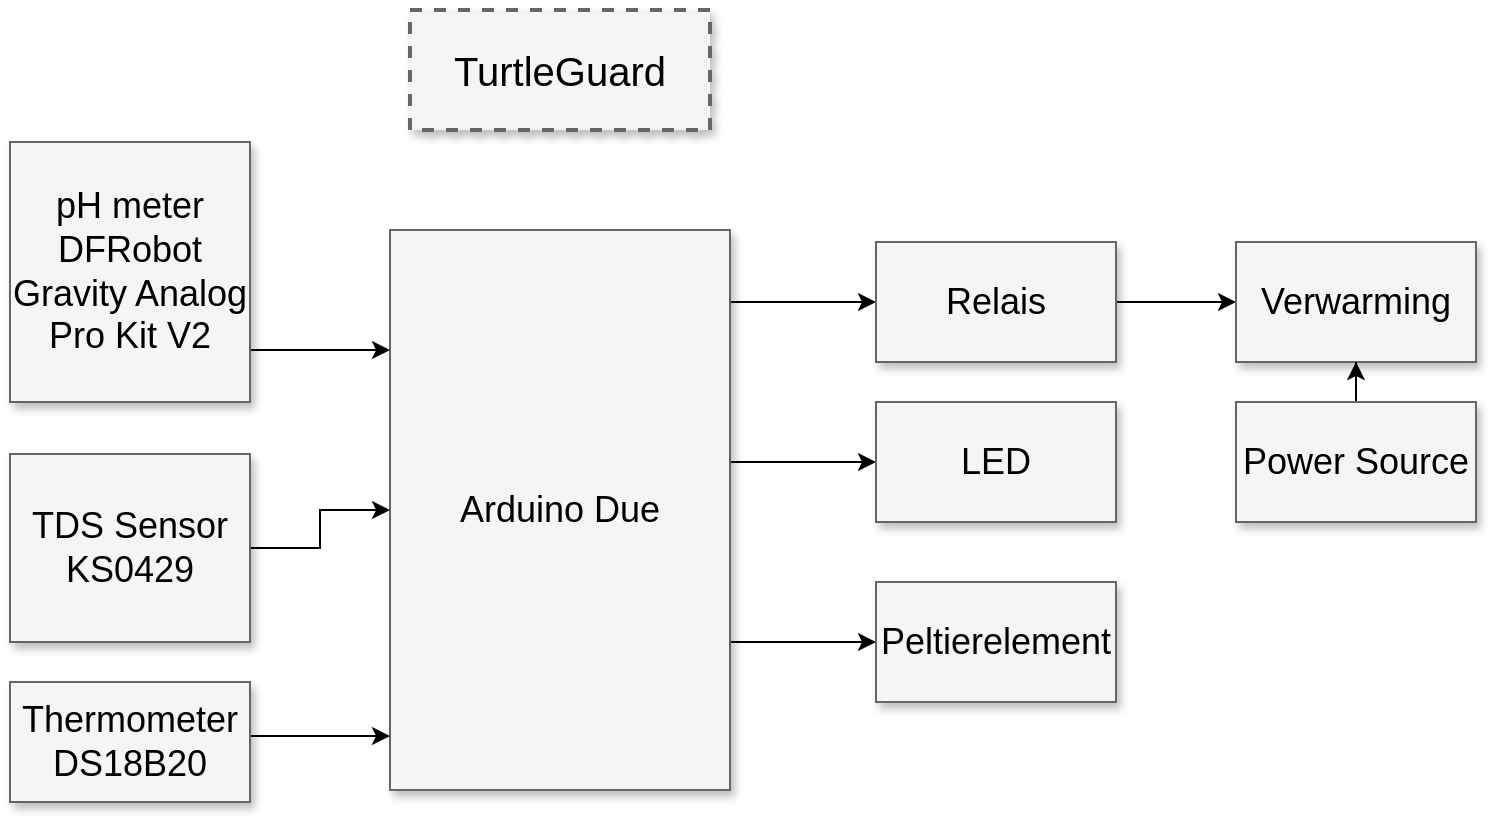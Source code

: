 <mxfile version="21.7.0" type="device">
  <diagram name="Page-1" id="90a13364-a465-7bf4-72fc-28e22215d7a0">
    <mxGraphModel dx="1195" dy="645" grid="1" gridSize="10" guides="1" tooltips="1" connect="1" arrows="1" fold="1" page="1" pageScale="1.5" pageWidth="1169" pageHeight="826" background="none" math="0" shadow="0">
      <root>
        <mxCell id="0" style=";html=1;" />
        <mxCell id="1" style=";html=1;" parent="0" />
        <mxCell id="3a17f1ce550125da-1" value="TurtleGuard" style="whiteSpace=wrap;html=1;shadow=1;fontSize=20;fillColor=#f5f5f5;strokeColor=#666666;strokeWidth=2;dashed=1;" parent="1" vertex="1">
          <mxGeometry x="797" y="344" width="150" height="60" as="geometry" />
        </mxCell>
        <mxCell id="3a17f1ce550125da-15" style="edgeStyle=elbowEdgeStyle;rounded=0;html=1;startArrow=none;startFill=0;jettySize=auto;orthogonalLoop=1;fontSize=18;elbow=vertical;" parent="1" source="3a17f1ce550125da-2" target="3a17f1ce550125da-6" edge="1">
          <mxGeometry relative="1" as="geometry" />
        </mxCell>
        <mxCell id="3a17f1ce550125da-16" style="edgeStyle=elbowEdgeStyle;rounded=0;html=1;startArrow=none;startFill=0;jettySize=auto;orthogonalLoop=1;fontSize=18;elbow=vertical;" parent="1" source="3a17f1ce550125da-2" target="3a17f1ce550125da-7" edge="1">
          <mxGeometry relative="1" as="geometry" />
        </mxCell>
        <mxCell id="KWyvjsb4G66wdRH7xVph-7" style="edgeStyle=orthogonalEdgeStyle;rounded=0;orthogonalLoop=1;jettySize=auto;html=1;" edge="1" parent="1" source="3a17f1ce550125da-2" target="KWyvjsb4G66wdRH7xVph-6">
          <mxGeometry relative="1" as="geometry">
            <Array as="points">
              <mxPoint x="990" y="660" />
              <mxPoint x="990" y="660" />
            </Array>
          </mxGeometry>
        </mxCell>
        <mxCell id="3a17f1ce550125da-2" value="Arduino Due" style="whiteSpace=wrap;html=1;shadow=1;fontSize=18;fillColor=#f5f5f5;strokeColor=#666666;" parent="1" vertex="1">
          <mxGeometry x="787" y="454" width="170" height="280" as="geometry" />
        </mxCell>
        <mxCell id="KWyvjsb4G66wdRH7xVph-3" style="edgeStyle=orthogonalEdgeStyle;rounded=0;orthogonalLoop=1;jettySize=auto;html=1;" edge="1" parent="1" source="3a17f1ce550125da-6" target="KWyvjsb4G66wdRH7xVph-2">
          <mxGeometry relative="1" as="geometry" />
        </mxCell>
        <mxCell id="3a17f1ce550125da-6" value="&lt;div&gt;Relais&lt;/div&gt;" style="whiteSpace=wrap;html=1;shadow=1;fontSize=18;fillColor=#f5f5f5;strokeColor=#666666;" parent="1" vertex="1">
          <mxGeometry x="1030" y="460" width="120" height="60" as="geometry" />
        </mxCell>
        <mxCell id="3a17f1ce550125da-7" value="LED" style="whiteSpace=wrap;html=1;shadow=1;fontSize=18;fillColor=#f5f5f5;strokeColor=#666666;" parent="1" vertex="1">
          <mxGeometry x="1030" y="540" width="120" height="60" as="geometry" />
        </mxCell>
        <mxCell id="3a17f1ce550125da-20" style="edgeStyle=elbowEdgeStyle;rounded=0;html=1;startArrow=none;startFill=0;jettySize=auto;orthogonalLoop=1;fontSize=18;elbow=vertical;" parent="1" source="3a17f1ce550125da-8" target="3a17f1ce550125da-2" edge="1">
          <mxGeometry relative="1" as="geometry">
            <Array as="points">
              <mxPoint x="757" y="514" />
            </Array>
          </mxGeometry>
        </mxCell>
        <mxCell id="3a17f1ce550125da-8" value="pH meter&lt;br&gt;DFRobot Gravity Analog Pro Kit V2" style="whiteSpace=wrap;html=1;shadow=1;fontSize=18;fillColor=#f5f5f5;strokeColor=#666666;" parent="1" vertex="1">
          <mxGeometry x="597" y="410" width="120" height="130" as="geometry" />
        </mxCell>
        <mxCell id="3a17f1ce550125da-21" style="edgeStyle=elbowEdgeStyle;rounded=0;html=1;startArrow=none;startFill=0;jettySize=auto;orthogonalLoop=1;fontSize=18;elbow=vertical;" parent="1" source="3a17f1ce550125da-9" target="3a17f1ce550125da-2" edge="1">
          <mxGeometry relative="1" as="geometry" />
        </mxCell>
        <mxCell id="3a17f1ce550125da-9" value="&lt;div&gt;Thermometer&lt;br&gt;DS18B20&lt;/div&gt;" style="whiteSpace=wrap;html=1;shadow=1;fontSize=18;fillColor=#f5f5f5;strokeColor=#666666;" parent="1" vertex="1">
          <mxGeometry x="597" y="680" width="120" height="60" as="geometry" />
        </mxCell>
        <mxCell id="KWyvjsb4G66wdRH7xVph-2" value="Verwarming" style="whiteSpace=wrap;html=1;shadow=1;fontSize=18;fillColor=#f5f5f5;strokeColor=#666666;" vertex="1" parent="1">
          <mxGeometry x="1210" y="460" width="120" height="60" as="geometry" />
        </mxCell>
        <mxCell id="KWyvjsb4G66wdRH7xVph-5" style="edgeStyle=orthogonalEdgeStyle;rounded=0;orthogonalLoop=1;jettySize=auto;html=1;" edge="1" parent="1" source="KWyvjsb4G66wdRH7xVph-4" target="KWyvjsb4G66wdRH7xVph-2">
          <mxGeometry relative="1" as="geometry" />
        </mxCell>
        <mxCell id="KWyvjsb4G66wdRH7xVph-4" value="Power Source" style="whiteSpace=wrap;html=1;shadow=1;fontSize=18;fillColor=#f5f5f5;strokeColor=#666666;" vertex="1" parent="1">
          <mxGeometry x="1210" y="540" width="120" height="60" as="geometry" />
        </mxCell>
        <mxCell id="KWyvjsb4G66wdRH7xVph-6" value="Peltierelement" style="whiteSpace=wrap;html=1;shadow=1;fontSize=18;fillColor=#f5f5f5;strokeColor=#666666;" vertex="1" parent="1">
          <mxGeometry x="1030" y="630" width="120" height="60" as="geometry" />
        </mxCell>
        <mxCell id="KWyvjsb4G66wdRH7xVph-9" style="edgeStyle=orthogonalEdgeStyle;rounded=0;orthogonalLoop=1;jettySize=auto;html=1;" edge="1" parent="1" source="KWyvjsb4G66wdRH7xVph-8" target="3a17f1ce550125da-2">
          <mxGeometry relative="1" as="geometry" />
        </mxCell>
        <mxCell id="KWyvjsb4G66wdRH7xVph-8" value="TDS Sensor&lt;br&gt;KS0429 " style="whiteSpace=wrap;html=1;shadow=1;fontSize=18;fillColor=#f5f5f5;strokeColor=#666666;" vertex="1" parent="1">
          <mxGeometry x="597" y="566" width="120" height="94" as="geometry" />
        </mxCell>
      </root>
    </mxGraphModel>
  </diagram>
</mxfile>
